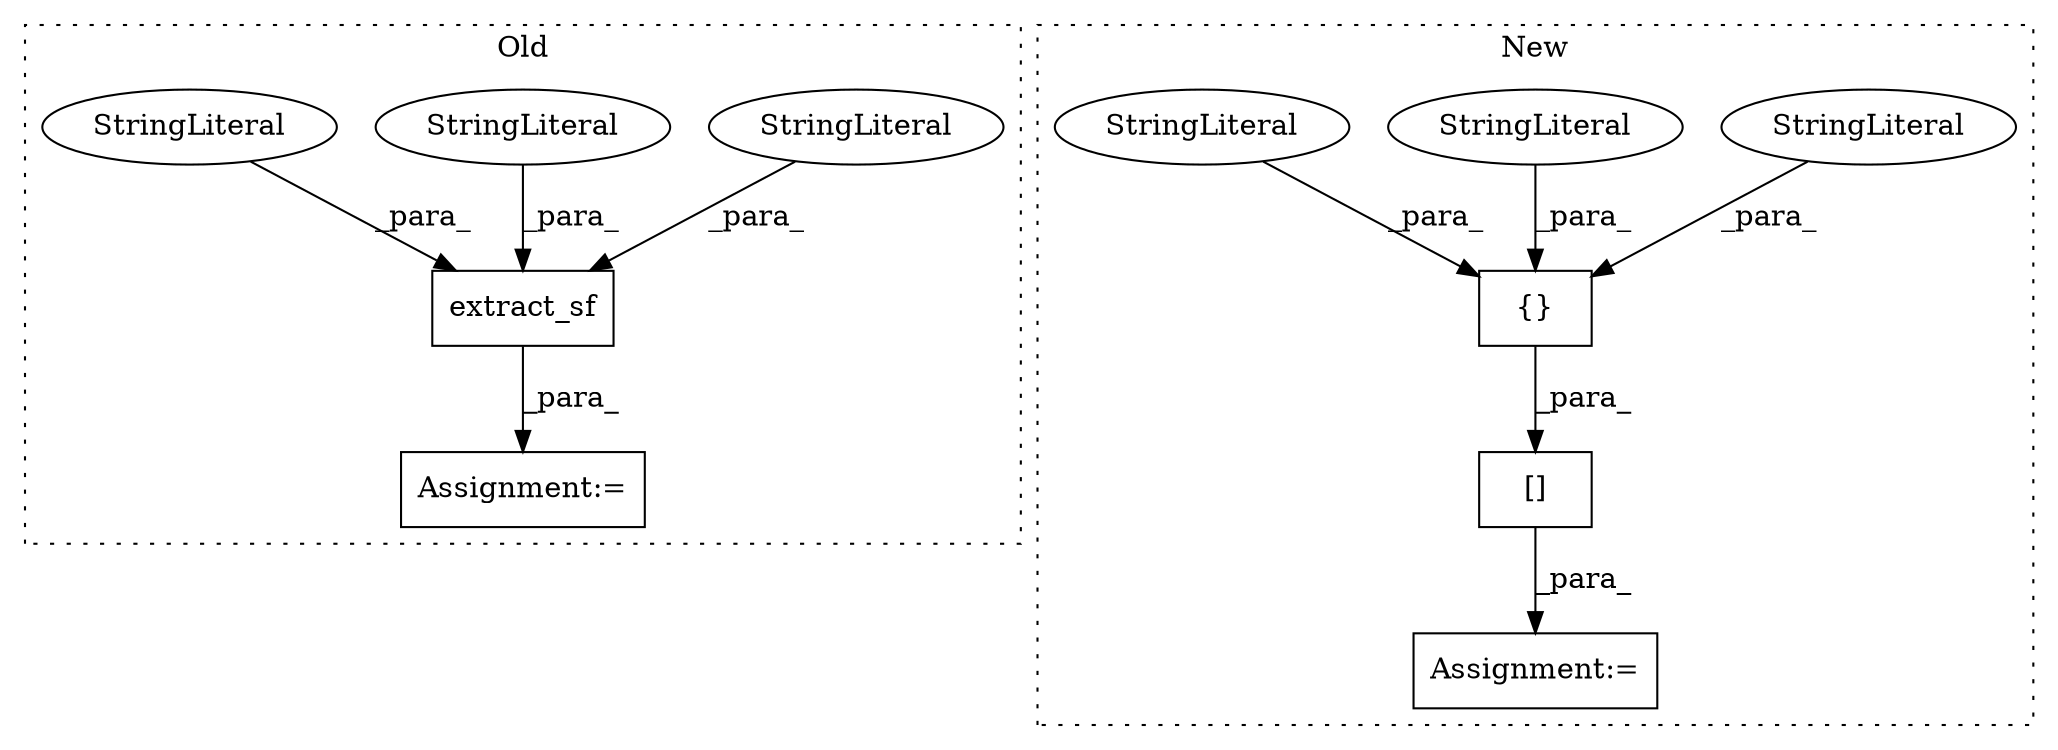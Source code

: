 digraph G {
subgraph cluster0 {
1 [label="extract_sf" a="32" s="4223,4253" l="11,1" shape="box"];
5 [label="StringLiteral" a="45" s="4238" l="3" shape="ellipse"];
8 [label="StringLiteral" a="45" s="4234" l="3" shape="ellipse"];
10 [label="StringLiteral" a="45" s="4242" l="3" shape="ellipse"];
11 [label="Assignment:=" a="7" s="4217" l="1" shape="box"];
label = "Old";
style="dotted";
}
subgraph cluster1 {
2 [label="[]" a="2" s="4218,4249" l="6,1" shape="box"];
3 [label="{}" a="4" s="4236,4248" l="1,1" shape="box"];
4 [label="StringLiteral" a="45" s="4241" l="3" shape="ellipse"];
6 [label="Assignment:=" a="7" s="4217" l="1" shape="box"];
7 [label="StringLiteral" a="45" s="4245" l="3" shape="ellipse"];
9 [label="StringLiteral" a="45" s="4237" l="3" shape="ellipse"];
label = "New";
style="dotted";
}
1 -> 11 [label="_para_"];
2 -> 6 [label="_para_"];
3 -> 2 [label="_para_"];
4 -> 3 [label="_para_"];
5 -> 1 [label="_para_"];
7 -> 3 [label="_para_"];
8 -> 1 [label="_para_"];
9 -> 3 [label="_para_"];
10 -> 1 [label="_para_"];
}
